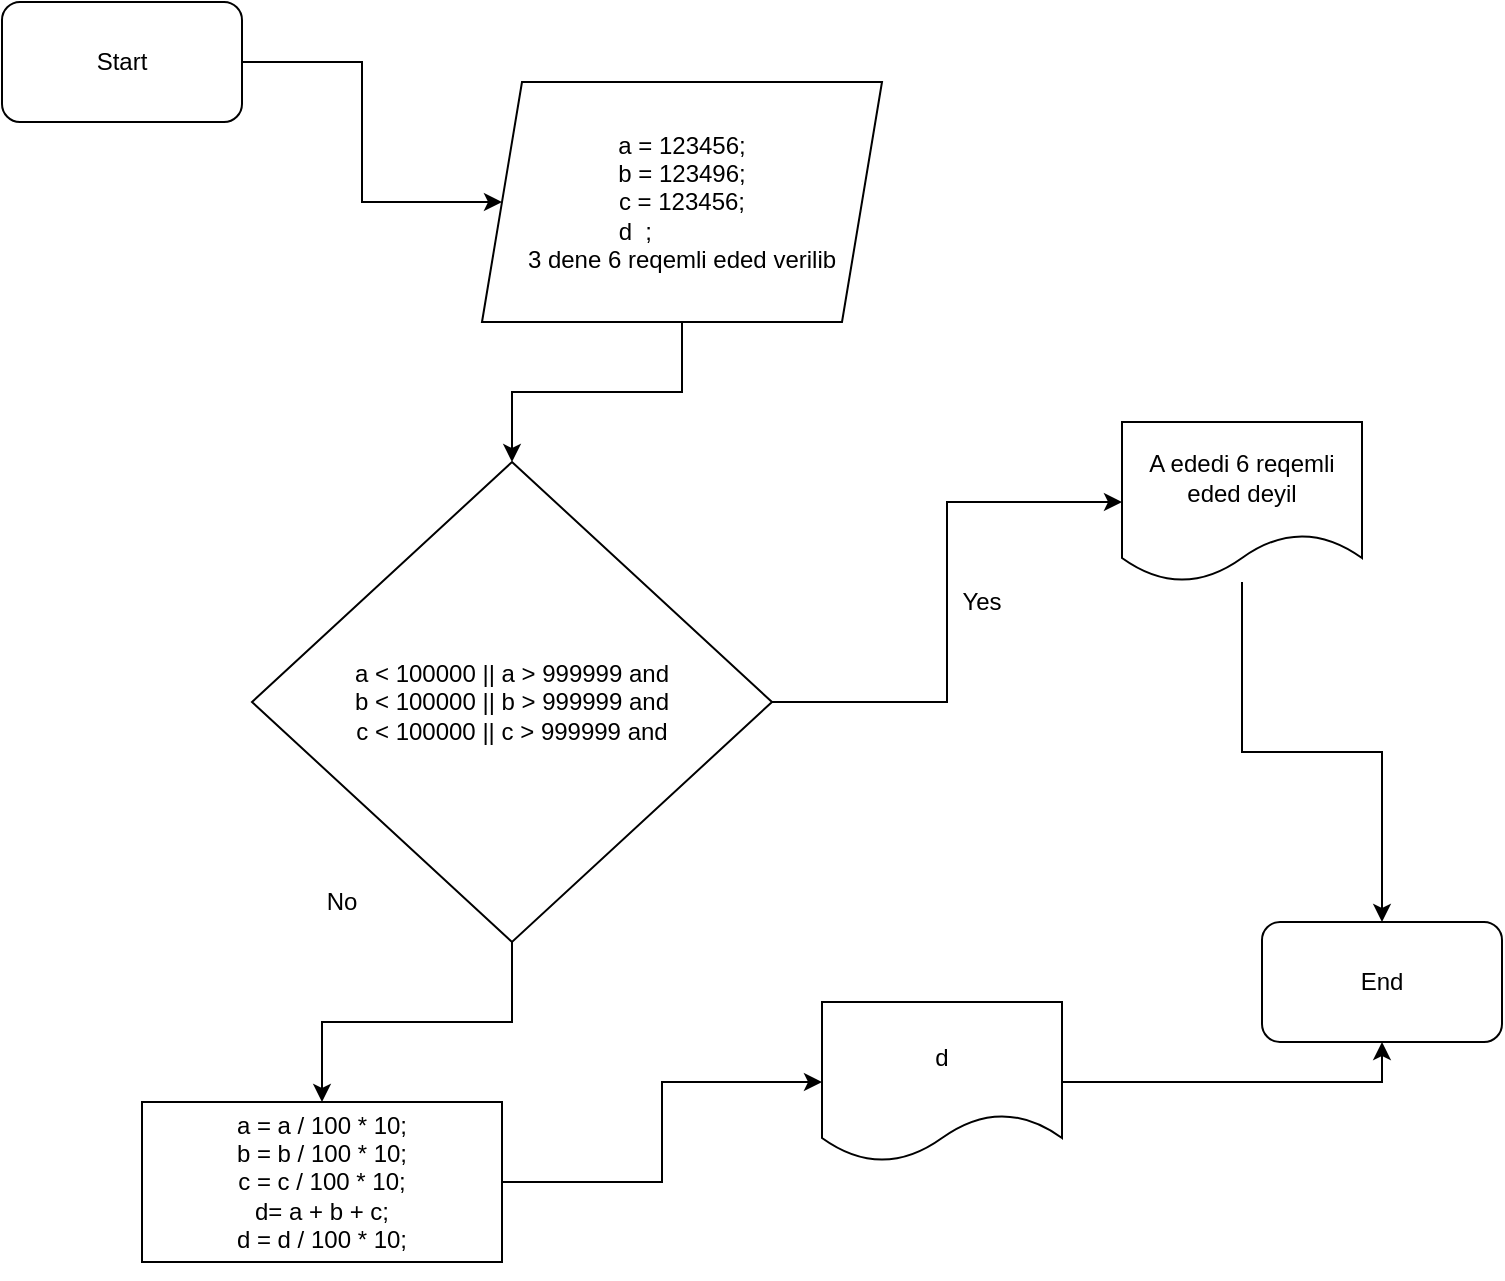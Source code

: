 <mxfile version="16.6.5" type="device"><diagram id="yNWwK6agzoxAtMf2N4H4" name="Page-1"><mxGraphModel dx="1422" dy="794" grid="1" gridSize="10" guides="1" tooltips="1" connect="1" arrows="1" fold="1" page="1" pageScale="1" pageWidth="850" pageHeight="1100" math="0" shadow="0"><root><mxCell id="0"/><mxCell id="1" parent="0"/><mxCell id="Hh5VPeBd_6_6XycX97nN-1" value="End" style="rounded=1;whiteSpace=wrap;html=1;" parent="1" vertex="1"><mxGeometry x="670" y="470" width="120" height="60" as="geometry"/></mxCell><mxCell id="Hh5VPeBd_6_6XycX97nN-4" style="edgeStyle=orthogonalEdgeStyle;rounded=0;orthogonalLoop=1;jettySize=auto;html=1;" parent="1" source="Hh5VPeBd_6_6XycX97nN-2" target="Hh5VPeBd_6_6XycX97nN-3" edge="1"><mxGeometry relative="1" as="geometry"/></mxCell><mxCell id="Hh5VPeBd_6_6XycX97nN-2" value="Start" style="rounded=1;whiteSpace=wrap;html=1;" parent="1" vertex="1"><mxGeometry x="40" y="10" width="120" height="60" as="geometry"/></mxCell><mxCell id="Hh5VPeBd_6_6XycX97nN-6" style="edgeStyle=orthogonalEdgeStyle;rounded=0;orthogonalLoop=1;jettySize=auto;html=1;" parent="1" source="Hh5VPeBd_6_6XycX97nN-3" target="Hh5VPeBd_6_6XycX97nN-5" edge="1"><mxGeometry relative="1" as="geometry"/></mxCell><mxCell id="Hh5VPeBd_6_6XycX97nN-3" value="a = 123456;&lt;br&gt;b = 123496;&lt;br&gt;c = 123456;&lt;br&gt;d&amp;nbsp; ;&amp;nbsp; &amp;nbsp; &amp;nbsp; &amp;nbsp; &amp;nbsp; &amp;nbsp; &amp;nbsp;&amp;nbsp;&lt;br&gt;3 dene 6 reqemli eded verilib" style="shape=parallelogram;perimeter=parallelogramPerimeter;whiteSpace=wrap;html=1;fixedSize=1;" parent="1" vertex="1"><mxGeometry x="280" y="50" width="200" height="120" as="geometry"/></mxCell><mxCell id="Hh5VPeBd_6_6XycX97nN-11" style="edgeStyle=orthogonalEdgeStyle;rounded=0;orthogonalLoop=1;jettySize=auto;html=1;" parent="1" source="Hh5VPeBd_6_6XycX97nN-5" target="Hh5VPeBd_6_6XycX97nN-7" edge="1"><mxGeometry relative="1" as="geometry"/></mxCell><mxCell id="Hh5VPeBd_6_6XycX97nN-15" style="edgeStyle=orthogonalEdgeStyle;rounded=0;orthogonalLoop=1;jettySize=auto;html=1;" parent="1" source="Hh5VPeBd_6_6XycX97nN-5" target="Hh5VPeBd_6_6XycX97nN-13" edge="1"><mxGeometry relative="1" as="geometry"/></mxCell><mxCell id="Hh5VPeBd_6_6XycX97nN-5" value="a &amp;lt; 100000 || a &amp;gt; 999999 and&lt;br&gt;b &amp;lt; 100000 || b &amp;gt; 999999 and&lt;br&gt;c &amp;lt; 100000 || c &amp;gt; 999999 and" style="rhombus;whiteSpace=wrap;html=1;" parent="1" vertex="1"><mxGeometry x="165" y="240" width="260" height="240" as="geometry"/></mxCell><mxCell id="Hh5VPeBd_6_6XycX97nN-12" style="edgeStyle=orthogonalEdgeStyle;rounded=0;orthogonalLoop=1;jettySize=auto;html=1;" parent="1" source="Hh5VPeBd_6_6XycX97nN-7" target="Hh5VPeBd_6_6XycX97nN-1" edge="1"><mxGeometry relative="1" as="geometry"/></mxCell><mxCell id="Hh5VPeBd_6_6XycX97nN-7" value="A ededi 6 reqemli eded deyil" style="shape=document;whiteSpace=wrap;html=1;boundedLbl=1;" parent="1" vertex="1"><mxGeometry x="600" y="220" width="120" height="80" as="geometry"/></mxCell><mxCell id="Hh5VPeBd_6_6XycX97nN-8" value="Yes" style="text;html=1;strokeColor=none;fillColor=none;align=center;verticalAlign=middle;whiteSpace=wrap;rounded=0;" parent="1" vertex="1"><mxGeometry x="500" y="300" width="60" height="20" as="geometry"/></mxCell><mxCell id="Hh5VPeBd_6_6XycX97nN-9" value="No" style="text;html=1;strokeColor=none;fillColor=none;align=center;verticalAlign=middle;whiteSpace=wrap;rounded=0;" parent="1" vertex="1"><mxGeometry x="170" y="450" width="80" height="20" as="geometry"/></mxCell><mxCell id="Hh5VPeBd_6_6XycX97nN-16" style="edgeStyle=orthogonalEdgeStyle;rounded=0;orthogonalLoop=1;jettySize=auto;html=1;" parent="1" source="Hh5VPeBd_6_6XycX97nN-13" target="Hh5VPeBd_6_6XycX97nN-19" edge="1"><mxGeometry relative="1" as="geometry"><mxPoint x="175" y="660" as="targetPoint"/></mxGeometry></mxCell><mxCell id="Hh5VPeBd_6_6XycX97nN-13" value="a = a / 100 * 10;&lt;br&gt;b = b / 100 * 10;&lt;br&gt;c = c / 100 * 10;&lt;br&gt;d= a + b + c;&lt;br&gt;d = d / 100 * 10;" style="rounded=0;whiteSpace=wrap;html=1;" parent="1" vertex="1"><mxGeometry x="110" y="560" width="180" height="80" as="geometry"/></mxCell><mxCell id="Hh5VPeBd_6_6XycX97nN-21" style="edgeStyle=orthogonalEdgeStyle;rounded=0;orthogonalLoop=1;jettySize=auto;html=1;entryX=0.5;entryY=1;entryDx=0;entryDy=0;" parent="1" source="Hh5VPeBd_6_6XycX97nN-19" target="Hh5VPeBd_6_6XycX97nN-1" edge="1"><mxGeometry relative="1" as="geometry"/></mxCell><mxCell id="Hh5VPeBd_6_6XycX97nN-19" value="d" style="shape=document;whiteSpace=wrap;html=1;boundedLbl=1;" parent="1" vertex="1"><mxGeometry x="450" y="510" width="120" height="80" as="geometry"/></mxCell><mxCell id="8ddWH7pXbAAB5wyFtKL4-2" style="edgeStyle=orthogonalEdgeStyle;rounded=0;orthogonalLoop=1;jettySize=auto;html=1;exitX=0.5;exitY=1;exitDx=0;exitDy=0;" parent="1" source="Hh5VPeBd_6_6XycX97nN-13" target="Hh5VPeBd_6_6XycX97nN-13" edge="1"><mxGeometry relative="1" as="geometry"/></mxCell></root></mxGraphModel></diagram></mxfile>
